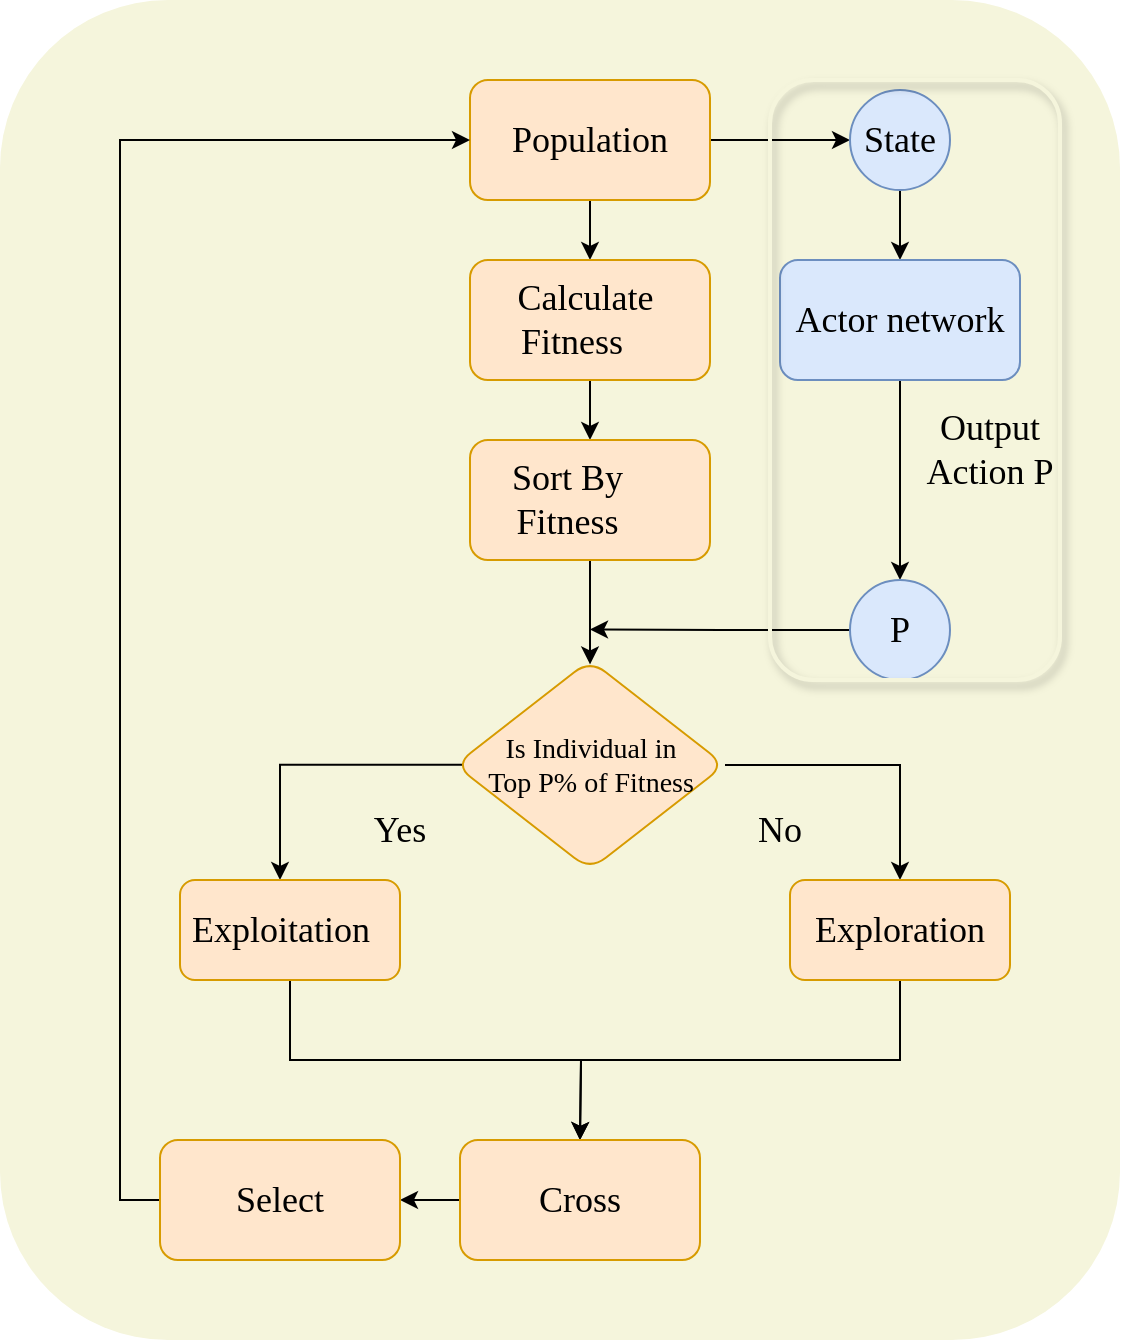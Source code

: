 <mxfile version="26.0.14">
  <diagram name="第 1 页" id="7mDxfHYB2dJISBUOMJiG">
    <mxGraphModel dx="1046" dy="630" grid="1" gridSize="10" guides="1" tooltips="1" connect="1" arrows="1" fold="1" page="1" pageScale="1" pageWidth="827" pageHeight="1169" math="0" shadow="0">
      <root>
        <mxCell id="0" />
        <mxCell id="1" parent="0" />
        <mxCell id="KR5ezrJEU1Oejk-ibgOq-42" value="" style="rounded=1;whiteSpace=wrap;html=1;fillColor=#F5F5DC;strokeColor=none;" vertex="1" parent="1">
          <mxGeometry x="50" y="120" width="560" height="670" as="geometry" />
        </mxCell>
        <mxCell id="KR5ezrJEU1Oejk-ibgOq-5" value="" style="edgeStyle=orthogonalEdgeStyle;rounded=0;orthogonalLoop=1;jettySize=auto;html=1;" edge="1" parent="1" source="KR5ezrJEU1Oejk-ibgOq-1" target="KR5ezrJEU1Oejk-ibgOq-4">
          <mxGeometry relative="1" as="geometry" />
        </mxCell>
        <mxCell id="KR5ezrJEU1Oejk-ibgOq-47" value="" style="edgeStyle=orthogonalEdgeStyle;rounded=0;orthogonalLoop=1;jettySize=auto;html=1;" edge="1" parent="1" source="KR5ezrJEU1Oejk-ibgOq-1" target="KR5ezrJEU1Oejk-ibgOq-43">
          <mxGeometry relative="1" as="geometry" />
        </mxCell>
        <mxCell id="KR5ezrJEU1Oejk-ibgOq-1" value="&lt;span style=&quot;font-family: &amp;quot;Times New Roman&amp;quot;; font-size: 18px;&quot;&gt;Population&lt;/span&gt;" style="rounded=1;whiteSpace=wrap;html=1;fillColor=#ffe6cc;strokeColor=#d79b00;" vertex="1" parent="1">
          <mxGeometry x="285" y="160" width="120" height="60" as="geometry" />
        </mxCell>
        <mxCell id="KR5ezrJEU1Oejk-ibgOq-7" style="edgeStyle=orthogonalEdgeStyle;rounded=0;orthogonalLoop=1;jettySize=auto;html=1;exitX=0.5;exitY=1;exitDx=0;exitDy=0;entryX=0.5;entryY=0;entryDx=0;entryDy=0;" edge="1" parent="1" source="KR5ezrJEU1Oejk-ibgOq-4" target="KR5ezrJEU1Oejk-ibgOq-6">
          <mxGeometry relative="1" as="geometry" />
        </mxCell>
        <mxCell id="KR5ezrJEU1Oejk-ibgOq-4" value="&lt;font style=&quot;font-size: 18px;&quot; face=&quot;Times New Roman&quot;&gt;State&lt;/font&gt;" style="ellipse;whiteSpace=wrap;html=1;aspect=fixed;fillColor=#dae8fc;strokeColor=#6c8ebf;" vertex="1" parent="1">
          <mxGeometry x="475" y="165" width="50" height="50" as="geometry" />
        </mxCell>
        <mxCell id="KR5ezrJEU1Oejk-ibgOq-11" value="" style="edgeStyle=orthogonalEdgeStyle;rounded=0;orthogonalLoop=1;jettySize=auto;html=1;" edge="1" parent="1" source="KR5ezrJEU1Oejk-ibgOq-6" target="KR5ezrJEU1Oejk-ibgOq-10">
          <mxGeometry relative="1" as="geometry" />
        </mxCell>
        <mxCell id="KR5ezrJEU1Oejk-ibgOq-6" value="&lt;font style=&quot;font-size: 18px;&quot; face=&quot;Times New Roman&quot;&gt;Actor network&lt;/font&gt;" style="rounded=1;whiteSpace=wrap;html=1;fillColor=#dae8fc;strokeColor=#6c8ebf;" vertex="1" parent="1">
          <mxGeometry x="440" y="250" width="120" height="60" as="geometry" />
        </mxCell>
        <mxCell id="KR5ezrJEU1Oejk-ibgOq-55" style="edgeStyle=orthogonalEdgeStyle;rounded=0;orthogonalLoop=1;jettySize=auto;html=1;exitX=0;exitY=0.5;exitDx=0;exitDy=0;" edge="1" parent="1" source="KR5ezrJEU1Oejk-ibgOq-10">
          <mxGeometry relative="1" as="geometry">
            <mxPoint x="345" y="434.75" as="targetPoint" />
            <mxPoint x="470" y="434.75" as="sourcePoint" />
          </mxGeometry>
        </mxCell>
        <mxCell id="KR5ezrJEU1Oejk-ibgOq-10" value="&lt;font style=&quot;font-size: 18px;&quot; face=&quot;Times New Roman&quot;&gt;P&lt;/font&gt;" style="ellipse;whiteSpace=wrap;html=1;aspect=fixed;fillColor=#dae8fc;strokeColor=#6c8ebf;" vertex="1" parent="1">
          <mxGeometry x="475" y="410" width="50" height="50" as="geometry" />
        </mxCell>
        <mxCell id="KR5ezrJEU1Oejk-ibgOq-12" value="&lt;font style=&quot;font-size: 18px;&quot; face=&quot;Times New Roman&quot;&gt;Output Action P&lt;/font&gt;" style="text;html=1;align=center;verticalAlign=middle;whiteSpace=wrap;rounded=0;" vertex="1" parent="1">
          <mxGeometry x="500" y="330" width="90" height="30" as="geometry" />
        </mxCell>
        <mxCell id="KR5ezrJEU1Oejk-ibgOq-59" value="" style="edgeStyle=orthogonalEdgeStyle;rounded=0;orthogonalLoop=1;jettySize=auto;html=1;exitX=0.031;exitY=0.499;exitDx=0;exitDy=0;exitPerimeter=0;" edge="1" parent="1" source="KR5ezrJEU1Oejk-ibgOq-19">
          <mxGeometry relative="1" as="geometry">
            <mxPoint x="190" y="560" as="targetPoint" />
            <Array as="points">
              <mxPoint x="190" y="502" />
            </Array>
          </mxGeometry>
        </mxCell>
        <mxCell id="KR5ezrJEU1Oejk-ibgOq-61" value="" style="edgeStyle=orthogonalEdgeStyle;rounded=0;orthogonalLoop=1;jettySize=auto;html=1;" edge="1" parent="1" source="KR5ezrJEU1Oejk-ibgOq-19">
          <mxGeometry relative="1" as="geometry">
            <mxPoint x="500" y="560" as="targetPoint" />
            <Array as="points">
              <mxPoint x="500" y="503" />
            </Array>
          </mxGeometry>
        </mxCell>
        <mxCell id="KR5ezrJEU1Oejk-ibgOq-19" value="&lt;font face=&quot;Times New Roman&quot; style=&quot;font-size: 14px;&quot;&gt;&amp;nbsp;Is Individual in&amp;nbsp;&lt;/font&gt;&lt;div&gt;&lt;font face=&quot;Times New Roman&quot; style=&quot;font-size: 14px;&quot;&gt;Top P% of Fitness&lt;/font&gt;&lt;/div&gt;" style="rhombus;whiteSpace=wrap;html=1;fillColor=#ffe6cc;strokeColor=#d79b00;rounded=1;" vertex="1" parent="1">
          <mxGeometry x="277.5" y="450" width="135" height="105" as="geometry" />
        </mxCell>
        <mxCell id="KR5ezrJEU1Oejk-ibgOq-36" style="edgeStyle=orthogonalEdgeStyle;rounded=0;orthogonalLoop=1;jettySize=auto;html=1;exitX=0.5;exitY=1;exitDx=0;exitDy=0;entryX=0.5;entryY=0;entryDx=0;entryDy=0;" edge="1" parent="1" source="KR5ezrJEU1Oejk-ibgOq-26">
          <mxGeometry relative="1" as="geometry">
            <mxPoint x="340" y="690" as="targetPoint" />
          </mxGeometry>
        </mxCell>
        <mxCell id="KR5ezrJEU1Oejk-ibgOq-26" value="&lt;font style=&quot;font-size: 18px;&quot; face=&quot;Times New Roman&quot;&gt;Exploitation&amp;nbsp;&amp;nbsp;&lt;/font&gt;" style="whiteSpace=wrap;html=1;fillColor=#ffe6cc;strokeColor=#d79b00;rounded=1;" vertex="1" parent="1">
          <mxGeometry x="140" y="560" width="110" height="50" as="geometry" />
        </mxCell>
        <mxCell id="KR5ezrJEU1Oejk-ibgOq-37" style="edgeStyle=orthogonalEdgeStyle;rounded=0;orthogonalLoop=1;jettySize=auto;html=1;exitX=0.5;exitY=1;exitDx=0;exitDy=0;" edge="1" parent="1" source="KR5ezrJEU1Oejk-ibgOq-27">
          <mxGeometry relative="1" as="geometry">
            <mxPoint x="340" y="690" as="targetPoint" />
          </mxGeometry>
        </mxCell>
        <mxCell id="KR5ezrJEU1Oejk-ibgOq-27" value="&lt;font style=&quot;font-size: 18px;&quot; face=&quot;Times New Roman&quot;&gt;Exploration&lt;/font&gt;" style="whiteSpace=wrap;html=1;fillColor=#ffe6cc;strokeColor=#d79b00;rounded=1;" vertex="1" parent="1">
          <mxGeometry x="445" y="560" width="110" height="50" as="geometry" />
        </mxCell>
        <mxCell id="KR5ezrJEU1Oejk-ibgOq-33" value="&lt;font face=&quot;Times New Roman&quot; style=&quot;font-size: 18px;&quot;&gt;Yes&lt;/font&gt;" style="text;html=1;align=center;verticalAlign=middle;whiteSpace=wrap;rounded=0;" vertex="1" parent="1">
          <mxGeometry x="220" y="520" width="60" height="30" as="geometry" />
        </mxCell>
        <mxCell id="KR5ezrJEU1Oejk-ibgOq-34" value="&lt;font style=&quot;font-size: 18px;&quot; face=&quot;Times New Roman&quot;&gt;No&lt;/font&gt;" style="text;html=1;align=center;verticalAlign=middle;whiteSpace=wrap;rounded=0;" vertex="1" parent="1">
          <mxGeometry x="410" y="520" width="60" height="30" as="geometry" />
        </mxCell>
        <mxCell id="KR5ezrJEU1Oejk-ibgOq-49" value="" style="edgeStyle=orthogonalEdgeStyle;rounded=0;orthogonalLoop=1;jettySize=auto;html=1;" edge="1" parent="1" source="KR5ezrJEU1Oejk-ibgOq-43" target="KR5ezrJEU1Oejk-ibgOq-48">
          <mxGeometry relative="1" as="geometry" />
        </mxCell>
        <mxCell id="KR5ezrJEU1Oejk-ibgOq-43" value="&lt;span style=&quot;font-family: &amp;quot;Times New Roman&amp;quot;; font-size: 18px;&quot;&gt;Calculate&amp;nbsp; &amp;nbsp;Fitness&lt;/span&gt;&lt;font face=&quot;Times New Roman&quot;&gt;&lt;span style=&quot;font-size: 18px;&quot;&gt;&amp;nbsp;&amp;nbsp;&lt;/span&gt;&lt;/font&gt;&lt;span style=&quot;font-family: &amp;quot;Times New Roman&amp;quot;; font-size: 18px;&quot;&gt;&amp;nbsp; &amp;nbsp;&lt;/span&gt;" style="rounded=1;whiteSpace=wrap;html=1;fillColor=#ffe6cc;strokeColor=#d79b00;" vertex="1" parent="1">
          <mxGeometry x="285" y="250" width="120" height="60" as="geometry" />
        </mxCell>
        <mxCell id="KR5ezrJEU1Oejk-ibgOq-51" value="" style="edgeStyle=orthogonalEdgeStyle;rounded=0;orthogonalLoop=1;jettySize=auto;html=1;entryX=0.5;entryY=0.021;entryDx=0;entryDy=0;entryPerimeter=0;" edge="1" parent="1" source="KR5ezrJEU1Oejk-ibgOq-48" target="KR5ezrJEU1Oejk-ibgOq-19">
          <mxGeometry relative="1" as="geometry" />
        </mxCell>
        <mxCell id="KR5ezrJEU1Oejk-ibgOq-48" value="&lt;font face=&quot;Times New Roman&quot;&gt;&lt;span style=&quot;font-size: 18px;&quot;&gt;Sort By&amp;nbsp; &amp;nbsp; &amp;nbsp; Fitness&amp;nbsp;&amp;nbsp;&lt;/span&gt;&lt;/font&gt;&lt;span style=&quot;font-family: &amp;quot;Times New Roman&amp;quot;; font-size: 18px;&quot;&gt;&amp;nbsp; &amp;nbsp;&lt;/span&gt;" style="rounded=1;whiteSpace=wrap;html=1;fillColor=#ffe6cc;strokeColor=#d79b00;" vertex="1" parent="1">
          <mxGeometry x="285" y="340" width="120" height="60" as="geometry" />
        </mxCell>
        <mxCell id="KR5ezrJEU1Oejk-ibgOq-65" value="" style="edgeStyle=orthogonalEdgeStyle;rounded=0;orthogonalLoop=1;jettySize=auto;html=1;" edge="1" parent="1" source="KR5ezrJEU1Oejk-ibgOq-62" target="KR5ezrJEU1Oejk-ibgOq-63">
          <mxGeometry relative="1" as="geometry" />
        </mxCell>
        <mxCell id="KR5ezrJEU1Oejk-ibgOq-62" value="&lt;span style=&quot;font-family: &amp;quot;Times New Roman&amp;quot;; font-size: 18px;&quot;&gt;Cross&lt;/span&gt;" style="rounded=1;whiteSpace=wrap;html=1;fillColor=#ffe6cc;strokeColor=#d79b00;" vertex="1" parent="1">
          <mxGeometry x="280" y="690" width="120" height="60" as="geometry" />
        </mxCell>
        <mxCell id="KR5ezrJEU1Oejk-ibgOq-67" style="edgeStyle=orthogonalEdgeStyle;rounded=0;orthogonalLoop=1;jettySize=auto;html=1;exitX=0;exitY=0.5;exitDx=0;exitDy=0;entryX=0;entryY=0.5;entryDx=0;entryDy=0;" edge="1" parent="1" source="KR5ezrJEU1Oejk-ibgOq-63" target="KR5ezrJEU1Oejk-ibgOq-1">
          <mxGeometry relative="1" as="geometry">
            <Array as="points">
              <mxPoint x="110" y="720" />
              <mxPoint x="110" y="190" />
            </Array>
          </mxGeometry>
        </mxCell>
        <mxCell id="KR5ezrJEU1Oejk-ibgOq-63" value="&lt;span style=&quot;font-family: &amp;quot;Times New Roman&amp;quot;; font-size: 18px;&quot;&gt;Select&lt;/span&gt;" style="rounded=1;whiteSpace=wrap;html=1;fillColor=#ffe6cc;strokeColor=#d79b00;" vertex="1" parent="1">
          <mxGeometry x="130" y="690" width="120" height="60" as="geometry" />
        </mxCell>
        <mxCell id="KR5ezrJEU1Oejk-ibgOq-68" value="" style="rounded=1;whiteSpace=wrap;html=1;fillColor=none;strokeColor=#F5F5DC;shadow=1;strokeWidth=2;" vertex="1" parent="1">
          <mxGeometry x="435" y="160" width="145" height="300" as="geometry" />
        </mxCell>
      </root>
    </mxGraphModel>
  </diagram>
</mxfile>
